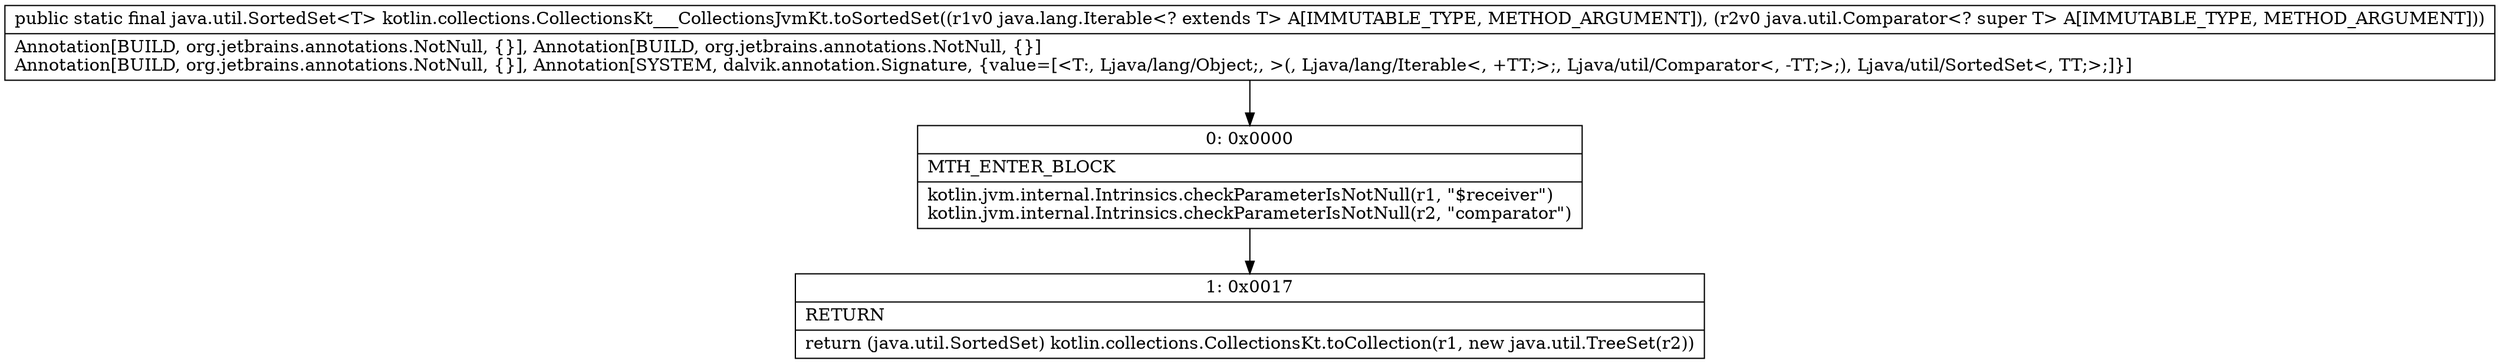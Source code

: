 digraph "CFG forkotlin.collections.CollectionsKt___CollectionsJvmKt.toSortedSet(Ljava\/lang\/Iterable;Ljava\/util\/Comparator;)Ljava\/util\/SortedSet;" {
Node_0 [shape=record,label="{0\:\ 0x0000|MTH_ENTER_BLOCK\l|kotlin.jvm.internal.Intrinsics.checkParameterIsNotNull(r1, \"$receiver\")\lkotlin.jvm.internal.Intrinsics.checkParameterIsNotNull(r2, \"comparator\")\l}"];
Node_1 [shape=record,label="{1\:\ 0x0017|RETURN\l|return (java.util.SortedSet) kotlin.collections.CollectionsKt.toCollection(r1, new java.util.TreeSet(r2))\l}"];
MethodNode[shape=record,label="{public static final java.util.SortedSet\<T\> kotlin.collections.CollectionsKt___CollectionsJvmKt.toSortedSet((r1v0 java.lang.Iterable\<? extends T\> A[IMMUTABLE_TYPE, METHOD_ARGUMENT]), (r2v0 java.util.Comparator\<? super T\> A[IMMUTABLE_TYPE, METHOD_ARGUMENT]))  | Annotation[BUILD, org.jetbrains.annotations.NotNull, \{\}], Annotation[BUILD, org.jetbrains.annotations.NotNull, \{\}]\lAnnotation[BUILD, org.jetbrains.annotations.NotNull, \{\}], Annotation[SYSTEM, dalvik.annotation.Signature, \{value=[\<T:, Ljava\/lang\/Object;, \>(, Ljava\/lang\/Iterable\<, +TT;\>;, Ljava\/util\/Comparator\<, \-TT;\>;), Ljava\/util\/SortedSet\<, TT;\>;]\}]\l}"];
MethodNode -> Node_0;
Node_0 -> Node_1;
}

